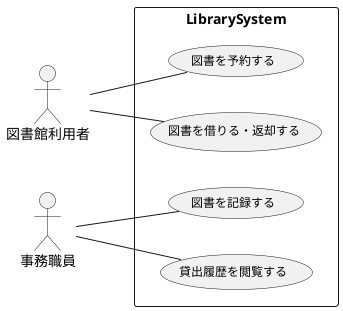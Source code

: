 @startuml usecase_library
left to right direction
skinparam usecase {
  FontSize 12
}

actor 図書館利用者 as User
actor 事務職員 as staff

rectangle "LibrarySystem" {
  usecase UC01 as "図書を予約する"
  usecase UC02 as "図書を借りる・返却する"
  usecase UC03 as "図書を記録する"
  usecase UC04 as "貸出履歴を閲覧する"
}

User -- UC01
User -- UC02

staff -- UC03
staff -- UC04

@enduml